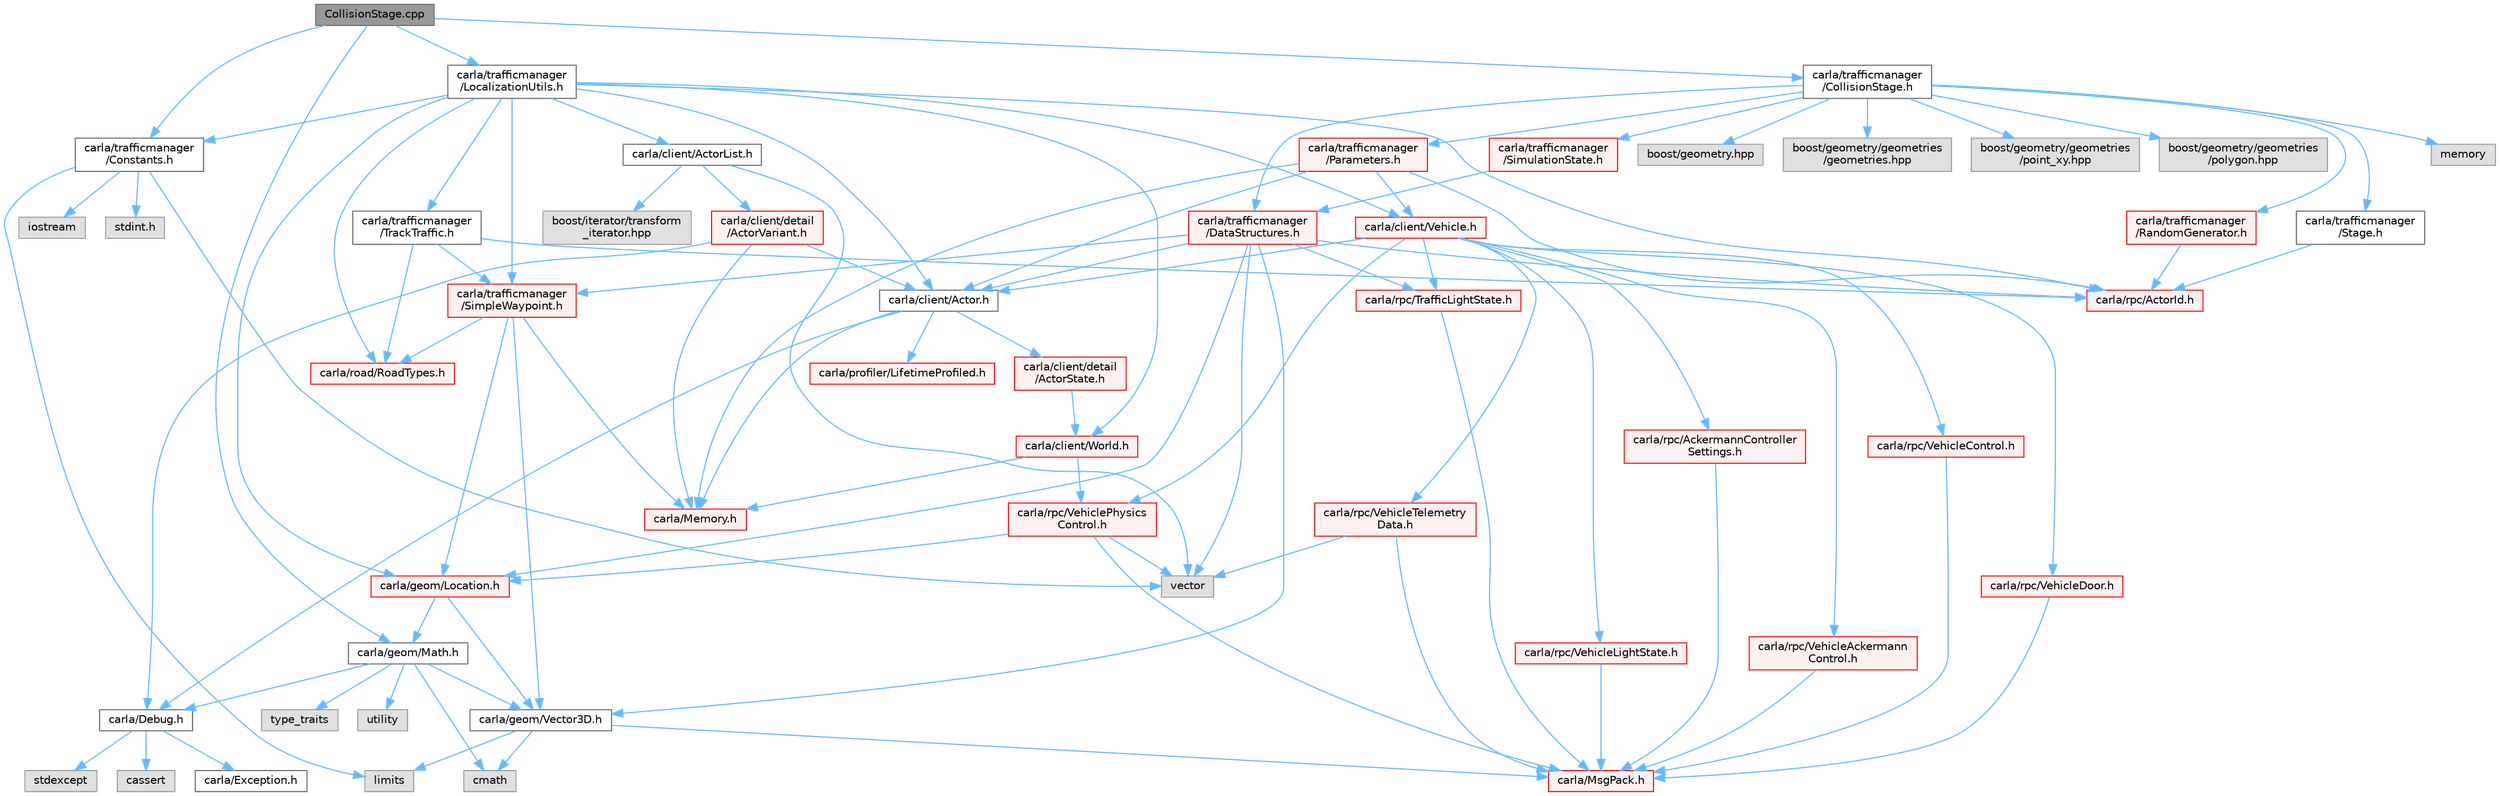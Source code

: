 digraph "CollisionStage.cpp"
{
 // INTERACTIVE_SVG=YES
 // LATEX_PDF_SIZE
  bgcolor="transparent";
  edge [fontname=Helvetica,fontsize=10,labelfontname=Helvetica,labelfontsize=10];
  node [fontname=Helvetica,fontsize=10,shape=box,height=0.2,width=0.4];
  Node1 [id="Node000001",label="CollisionStage.cpp",height=0.2,width=0.4,color="gray40", fillcolor="grey60", style="filled", fontcolor="black",tooltip=" "];
  Node1 -> Node2 [id="edge1_Node000001_Node000002",color="steelblue1",style="solid",tooltip=" "];
  Node2 [id="Node000002",label="carla/geom/Math.h",height=0.2,width=0.4,color="grey40", fillcolor="white", style="filled",URL="$db/d8a/Math_8h.html",tooltip=" "];
  Node2 -> Node3 [id="edge2_Node000002_Node000003",color="steelblue1",style="solid",tooltip=" "];
  Node3 [id="Node000003",label="carla/Debug.h",height=0.2,width=0.4,color="grey40", fillcolor="white", style="filled",URL="$d4/deb/Debug_8h.html",tooltip=" "];
  Node3 -> Node4 [id="edge3_Node000003_Node000004",color="steelblue1",style="solid",tooltip=" "];
  Node4 [id="Node000004",label="carla/Exception.h",height=0.2,width=0.4,color="grey40", fillcolor="white", style="filled",URL="$d8/d8a/Exception_8h.html",tooltip=" "];
  Node3 -> Node5 [id="edge4_Node000003_Node000005",color="steelblue1",style="solid",tooltip=" "];
  Node5 [id="Node000005",label="stdexcept",height=0.2,width=0.4,color="grey60", fillcolor="#E0E0E0", style="filled",tooltip=" "];
  Node3 -> Node6 [id="edge5_Node000003_Node000006",color="steelblue1",style="solid",tooltip=" "];
  Node6 [id="Node000006",label="cassert",height=0.2,width=0.4,color="grey60", fillcolor="#E0E0E0", style="filled",tooltip=" "];
  Node2 -> Node7 [id="edge6_Node000002_Node000007",color="steelblue1",style="solid",tooltip=" "];
  Node7 [id="Node000007",label="carla/geom/Vector3D.h",height=0.2,width=0.4,color="grey40", fillcolor="white", style="filled",URL="$de/d70/geom_2Vector3D_8h.html",tooltip=" "];
  Node7 -> Node8 [id="edge7_Node000007_Node000008",color="steelblue1",style="solid",tooltip=" "];
  Node8 [id="Node000008",label="carla/MsgPack.h",height=0.2,width=0.4,color="red", fillcolor="#FFF0F0", style="filled",URL="$d9/d6f/MsgPack_8h.html",tooltip=" "];
  Node7 -> Node19 [id="edge8_Node000007_Node000019",color="steelblue1",style="solid",tooltip=" "];
  Node19 [id="Node000019",label="cmath",height=0.2,width=0.4,color="grey60", fillcolor="#E0E0E0", style="filled",tooltip=" "];
  Node7 -> Node15 [id="edge9_Node000007_Node000015",color="steelblue1",style="solid",tooltip=" "];
  Node15 [id="Node000015",label="limits",height=0.2,width=0.4,color="grey60", fillcolor="#E0E0E0", style="filled",tooltip=" "];
  Node2 -> Node19 [id="edge10_Node000002_Node000019",color="steelblue1",style="solid",tooltip=" "];
  Node2 -> Node17 [id="edge11_Node000002_Node000017",color="steelblue1",style="solid",tooltip=" "];
  Node17 [id="Node000017",label="type_traits",height=0.2,width=0.4,color="grey60", fillcolor="#E0E0E0", style="filled",tooltip=" "];
  Node2 -> Node20 [id="edge12_Node000002_Node000020",color="steelblue1",style="solid",tooltip=" "];
  Node20 [id="Node000020",label="utility",height=0.2,width=0.4,color="grey60", fillcolor="#E0E0E0", style="filled",tooltip=" "];
  Node1 -> Node21 [id="edge13_Node000001_Node000021",color="steelblue1",style="solid",tooltip=" "];
  Node21 [id="Node000021",label="carla/trafficmanager\l/Constants.h",height=0.2,width=0.4,color="grey40", fillcolor="white", style="filled",URL="$d1/d45/Constants_8h.html",tooltip=" "];
  Node21 -> Node15 [id="edge14_Node000021_Node000015",color="steelblue1",style="solid",tooltip=" "];
  Node21 -> Node22 [id="edge15_Node000021_Node000022",color="steelblue1",style="solid",tooltip=" "];
  Node22 [id="Node000022",label="stdint.h",height=0.2,width=0.4,color="grey60", fillcolor="#E0E0E0", style="filled",tooltip=" "];
  Node21 -> Node12 [id="edge16_Node000021_Node000012",color="steelblue1",style="solid",tooltip=" "];
  Node12 [id="Node000012",label="iostream",height=0.2,width=0.4,color="grey60", fillcolor="#E0E0E0", style="filled",tooltip=" "];
  Node21 -> Node23 [id="edge17_Node000021_Node000023",color="steelblue1",style="solid",tooltip=" "];
  Node23 [id="Node000023",label="vector",height=0.2,width=0.4,color="grey60", fillcolor="#E0E0E0", style="filled",tooltip=" "];
  Node1 -> Node24 [id="edge18_Node000001_Node000024",color="steelblue1",style="solid",tooltip=" "];
  Node24 [id="Node000024",label="carla/trafficmanager\l/LocalizationUtils.h",height=0.2,width=0.4,color="grey40", fillcolor="white", style="filled",URL="$d2/d84/LocalizationUtils_8h.html",tooltip=" "];
  Node24 -> Node25 [id="edge19_Node000024_Node000025",color="steelblue1",style="solid",tooltip=" "];
  Node25 [id="Node000025",label="carla/client/Actor.h",height=0.2,width=0.4,color="grey40", fillcolor="white", style="filled",URL="$da/d48/client_2Actor_8h.html",tooltip=" "];
  Node25 -> Node3 [id="edge20_Node000025_Node000003",color="steelblue1",style="solid",tooltip=" "];
  Node25 -> Node26 [id="edge21_Node000025_Node000026",color="steelblue1",style="solid",tooltip=" "];
  Node26 [id="Node000026",label="carla/Memory.h",height=0.2,width=0.4,color="red", fillcolor="#FFF0F0", style="filled",URL="$de/d5c/Memory_8h.html",tooltip=" "];
  Node25 -> Node31 [id="edge22_Node000025_Node000031",color="steelblue1",style="solid",tooltip=" "];
  Node31 [id="Node000031",label="carla/client/detail\l/ActorState.h",height=0.2,width=0.4,color="red", fillcolor="#FFF0F0", style="filled",URL="$d4/d22/client_2detail_2ActorState_8h.html",tooltip=" "];
  Node31 -> Node33 [id="edge23_Node000031_Node000033",color="steelblue1",style="solid",tooltip=" "];
  Node33 [id="Node000033",label="carla/client/World.h",height=0.2,width=0.4,color="red", fillcolor="#FFF0F0", style="filled",URL="$dd/d5b/World_8h.html",tooltip=" "];
  Node33 -> Node26 [id="edge24_Node000033_Node000026",color="steelblue1",style="solid",tooltip=" "];
  Node33 -> Node158 [id="edge25_Node000033_Node000158",color="steelblue1",style="solid",tooltip=" "];
  Node158 [id="Node000158",label="carla/rpc/VehiclePhysics\lControl.h",height=0.2,width=0.4,color="red", fillcolor="#FFF0F0", style="filled",URL="$d1/d8e/LibCarla_2source_2carla_2rpc_2VehiclePhysicsControl_8h.html",tooltip=" "];
  Node158 -> Node8 [id="edge26_Node000158_Node000008",color="steelblue1",style="solid",tooltip=" "];
  Node158 -> Node42 [id="edge27_Node000158_Node000042",color="steelblue1",style="solid",tooltip=" "];
  Node42 [id="Node000042",label="carla/geom/Location.h",height=0.2,width=0.4,color="red", fillcolor="#FFF0F0", style="filled",URL="$d9/d8b/geom_2Location_8h.html",tooltip=" "];
  Node42 -> Node7 [id="edge28_Node000042_Node000007",color="steelblue1",style="solid",tooltip=" "];
  Node42 -> Node2 [id="edge29_Node000042_Node000002",color="steelblue1",style="solid",tooltip=" "];
  Node158 -> Node23 [id="edge30_Node000158_Node000023",color="steelblue1",style="solid",tooltip=" "];
  Node25 -> Node176 [id="edge31_Node000025_Node000176",color="steelblue1",style="solid",tooltip=" "];
  Node176 [id="Node000176",label="carla/profiler/LifetimeProfiled.h",height=0.2,width=0.4,color="red", fillcolor="#FFF0F0", style="filled",URL="$d9/dc4/LifetimeProfiled_8h.html",tooltip=" "];
  Node24 -> Node177 [id="edge32_Node000024_Node000177",color="steelblue1",style="solid",tooltip=" "];
  Node177 [id="Node000177",label="carla/client/ActorList.h",height=0.2,width=0.4,color="grey40", fillcolor="white", style="filled",URL="$db/de8/ActorList_8h.html",tooltip=" "];
  Node177 -> Node178 [id="edge33_Node000177_Node000178",color="steelblue1",style="solid",tooltip=" "];
  Node178 [id="Node000178",label="carla/client/detail\l/ActorVariant.h",height=0.2,width=0.4,color="red", fillcolor="#FFF0F0", style="filled",URL="$d9/d0d/ActorVariant_8h.html",tooltip=" "];
  Node178 -> Node3 [id="edge34_Node000178_Node000003",color="steelblue1",style="solid",tooltip=" "];
  Node178 -> Node26 [id="edge35_Node000178_Node000026",color="steelblue1",style="solid",tooltip=" "];
  Node178 -> Node25 [id="edge36_Node000178_Node000025",color="steelblue1",style="solid",tooltip=" "];
  Node177 -> Node115 [id="edge37_Node000177_Node000115",color="steelblue1",style="solid",tooltip=" "];
  Node115 [id="Node000115",label="boost/iterator/transform\l_iterator.hpp",height=0.2,width=0.4,color="grey60", fillcolor="#E0E0E0", style="filled",tooltip=" "];
  Node177 -> Node23 [id="edge38_Node000177_Node000023",color="steelblue1",style="solid",tooltip=" "];
  Node24 -> Node179 [id="edge39_Node000024_Node000179",color="steelblue1",style="solid",tooltip=" "];
  Node179 [id="Node000179",label="carla/client/Vehicle.h",height=0.2,width=0.4,color="red", fillcolor="#FFF0F0", style="filled",URL="$d9/d18/Vehicle_8h.html",tooltip=" "];
  Node179 -> Node25 [id="edge40_Node000179_Node000025",color="steelblue1",style="solid",tooltip=" "];
  Node179 -> Node180 [id="edge41_Node000179_Node000180",color="steelblue1",style="solid",tooltip=" "];
  Node180 [id="Node000180",label="carla/rpc/AckermannController\lSettings.h",height=0.2,width=0.4,color="red", fillcolor="#FFF0F0", style="filled",URL="$d0/d10/LibCarla_2source_2carla_2rpc_2AckermannControllerSettings_8h.html",tooltip=" "];
  Node180 -> Node8 [id="edge42_Node000180_Node000008",color="steelblue1",style="solid",tooltip=" "];
  Node179 -> Node106 [id="edge43_Node000179_Node000106",color="steelblue1",style="solid",tooltip=" "];
  Node106 [id="Node000106",label="carla/rpc/TrafficLightState.h",height=0.2,width=0.4,color="red", fillcolor="#FFF0F0", style="filled",URL="$d1/d16/LibCarla_2source_2carla_2rpc_2TrafficLightState_8h.html",tooltip=" "];
  Node106 -> Node8 [id="edge44_Node000106_Node000008",color="steelblue1",style="solid",tooltip=" "];
  Node179 -> Node183 [id="edge45_Node000179_Node000183",color="steelblue1",style="solid",tooltip=" "];
  Node183 [id="Node000183",label="carla/rpc/VehicleAckermann\lControl.h",height=0.2,width=0.4,color="red", fillcolor="#FFF0F0", style="filled",URL="$dc/def/LibCarla_2source_2carla_2rpc_2VehicleAckermannControl_8h.html",tooltip=" "];
  Node183 -> Node8 [id="edge46_Node000183_Node000008",color="steelblue1",style="solid",tooltip=" "];
  Node179 -> Node107 [id="edge47_Node000179_Node000107",color="steelblue1",style="solid",tooltip=" "];
  Node107 [id="Node000107",label="carla/rpc/VehicleControl.h",height=0.2,width=0.4,color="red", fillcolor="#FFF0F0", style="filled",URL="$dd/d28/LibCarla_2source_2carla_2rpc_2VehicleControl_8h.html",tooltip=" "];
  Node107 -> Node8 [id="edge48_Node000107_Node000008",color="steelblue1",style="solid",tooltip=" "];
  Node179 -> Node186 [id="edge49_Node000179_Node000186",color="steelblue1",style="solid",tooltip=" "];
  Node186 [id="Node000186",label="carla/rpc/VehicleDoor.h",height=0.2,width=0.4,color="red", fillcolor="#FFF0F0", style="filled",URL="$da/dc3/VehicleDoor_8h.html",tooltip=" "];
  Node186 -> Node8 [id="edge50_Node000186_Node000008",color="steelblue1",style="solid",tooltip=" "];
  Node179 -> Node169 [id="edge51_Node000179_Node000169",color="steelblue1",style="solid",tooltip=" "];
  Node169 [id="Node000169",label="carla/rpc/VehicleLightState.h",height=0.2,width=0.4,color="red", fillcolor="#FFF0F0", style="filled",URL="$d8/d64/LibCarla_2source_2carla_2rpc_2VehicleLightState_8h.html",tooltip=" "];
  Node169 -> Node8 [id="edge52_Node000169_Node000008",color="steelblue1",style="solid",tooltip=" "];
  Node179 -> Node158 [id="edge53_Node000179_Node000158",color="steelblue1",style="solid",tooltip=" "];
  Node179 -> Node187 [id="edge54_Node000179_Node000187",color="steelblue1",style="solid",tooltip=" "];
  Node187 [id="Node000187",label="carla/rpc/VehicleTelemetry\lData.h",height=0.2,width=0.4,color="red", fillcolor="#FFF0F0", style="filled",URL="$d3/d90/LibCarla_2source_2carla_2rpc_2VehicleTelemetryData_8h.html",tooltip=" "];
  Node187 -> Node8 [id="edge55_Node000187_Node000008",color="steelblue1",style="solid",tooltip=" "];
  Node187 -> Node23 [id="edge56_Node000187_Node000023",color="steelblue1",style="solid",tooltip=" "];
  Node24 -> Node33 [id="edge57_Node000024_Node000033",color="steelblue1",style="solid",tooltip=" "];
  Node24 -> Node42 [id="edge58_Node000024_Node000042",color="steelblue1",style="solid",tooltip=" "];
  Node24 -> Node71 [id="edge59_Node000024_Node000071",color="steelblue1",style="solid",tooltip=" "];
  Node71 [id="Node000071",label="carla/road/RoadTypes.h",height=0.2,width=0.4,color="red", fillcolor="#FFF0F0", style="filled",URL="$d6/dbb/RoadTypes_8h.html",tooltip=" "];
  Node24 -> Node102 [id="edge60_Node000024_Node000102",color="steelblue1",style="solid",tooltip=" "];
  Node102 [id="Node000102",label="carla/rpc/ActorId.h",height=0.2,width=0.4,color="red", fillcolor="#FFF0F0", style="filled",URL="$d3/d89/ActorId_8h.html",tooltip=" "];
  Node24 -> Node21 [id="edge61_Node000024_Node000021",color="steelblue1",style="solid",tooltip=" "];
  Node24 -> Node192 [id="edge62_Node000024_Node000192",color="steelblue1",style="solid",tooltip=" "];
  Node192 [id="Node000192",label="carla/trafficmanager\l/SimpleWaypoint.h",height=0.2,width=0.4,color="red", fillcolor="#FFF0F0", style="filled",URL="$d7/dd3/SimpleWaypoint_8h.html",tooltip=" "];
  Node192 -> Node42 [id="edge63_Node000192_Node000042",color="steelblue1",style="solid",tooltip=" "];
  Node192 -> Node7 [id="edge64_Node000192_Node000007",color="steelblue1",style="solid",tooltip=" "];
  Node192 -> Node26 [id="edge65_Node000192_Node000026",color="steelblue1",style="solid",tooltip=" "];
  Node192 -> Node71 [id="edge66_Node000192_Node000071",color="steelblue1",style="solid",tooltip=" "];
  Node24 -> Node194 [id="edge67_Node000024_Node000194",color="steelblue1",style="solid",tooltip=" "];
  Node194 [id="Node000194",label="carla/trafficmanager\l/TrackTraffic.h",height=0.2,width=0.4,color="grey40", fillcolor="white", style="filled",URL="$db/d67/TrackTraffic_8h.html",tooltip=" "];
  Node194 -> Node71 [id="edge68_Node000194_Node000071",color="steelblue1",style="solid",tooltip=" "];
  Node194 -> Node102 [id="edge69_Node000194_Node000102",color="steelblue1",style="solid",tooltip=" "];
  Node194 -> Node192 [id="edge70_Node000194_Node000192",color="steelblue1",style="solid",tooltip=" "];
  Node1 -> Node195 [id="edge71_Node000001_Node000195",color="steelblue1",style="solid",tooltip=" "];
  Node195 [id="Node000195",label="carla/trafficmanager\l/CollisionStage.h",height=0.2,width=0.4,color="grey40", fillcolor="white", style="filled",URL="$da/d67/CollisionStage_8h.html",tooltip=" "];
  Node195 -> Node16 [id="edge72_Node000195_Node000016",color="steelblue1",style="solid",tooltip=" "];
  Node16 [id="Node000016",label="memory",height=0.2,width=0.4,color="grey60", fillcolor="#E0E0E0", style="filled",tooltip=" "];
  Node195 -> Node196 [id="edge73_Node000195_Node000196",color="steelblue1",style="solid",tooltip=" "];
  Node196 [id="Node000196",label="boost/geometry.hpp",height=0.2,width=0.4,color="grey60", fillcolor="#E0E0E0", style="filled",tooltip=" "];
  Node195 -> Node197 [id="edge74_Node000195_Node000197",color="steelblue1",style="solid",tooltip=" "];
  Node197 [id="Node000197",label="boost/geometry/geometries\l/geometries.hpp",height=0.2,width=0.4,color="grey60", fillcolor="#E0E0E0", style="filled",tooltip=" "];
  Node195 -> Node198 [id="edge75_Node000195_Node000198",color="steelblue1",style="solid",tooltip=" "];
  Node198 [id="Node000198",label="boost/geometry/geometries\l/point_xy.hpp",height=0.2,width=0.4,color="grey60", fillcolor="#E0E0E0", style="filled",tooltip=" "];
  Node195 -> Node199 [id="edge76_Node000195_Node000199",color="steelblue1",style="solid",tooltip=" "];
  Node199 [id="Node000199",label="boost/geometry/geometries\l/polygon.hpp",height=0.2,width=0.4,color="grey60", fillcolor="#E0E0E0", style="filled",tooltip=" "];
  Node195 -> Node200 [id="edge77_Node000195_Node000200",color="steelblue1",style="solid",tooltip=" "];
  Node200 [id="Node000200",label="carla/trafficmanager\l/DataStructures.h",height=0.2,width=0.4,color="red", fillcolor="#FFF0F0", style="filled",URL="$d0/d49/DataStructures_8h.html",tooltip=" "];
  Node200 -> Node23 [id="edge78_Node000200_Node000023",color="steelblue1",style="solid",tooltip=" "];
  Node200 -> Node25 [id="edge79_Node000200_Node000025",color="steelblue1",style="solid",tooltip=" "];
  Node200 -> Node42 [id="edge80_Node000200_Node000042",color="steelblue1",style="solid",tooltip=" "];
  Node200 -> Node7 [id="edge81_Node000200_Node000007",color="steelblue1",style="solid",tooltip=" "];
  Node200 -> Node102 [id="edge82_Node000200_Node000102",color="steelblue1",style="solid",tooltip=" "];
  Node200 -> Node106 [id="edge83_Node000200_Node000106",color="steelblue1",style="solid",tooltip=" "];
  Node200 -> Node192 [id="edge84_Node000200_Node000192",color="steelblue1",style="solid",tooltip=" "];
  Node195 -> Node203 [id="edge85_Node000195_Node000203",color="steelblue1",style="solid",tooltip=" "];
  Node203 [id="Node000203",label="carla/trafficmanager\l/Parameters.h",height=0.2,width=0.4,color="red", fillcolor="#FFF0F0", style="filled",URL="$d9/dd7/Parameters_8h.html",tooltip=" "];
  Node203 -> Node25 [id="edge86_Node000203_Node000025",color="steelblue1",style="solid",tooltip=" "];
  Node203 -> Node179 [id="edge87_Node000203_Node000179",color="steelblue1",style="solid",tooltip=" "];
  Node203 -> Node26 [id="edge88_Node000203_Node000026",color="steelblue1",style="solid",tooltip=" "];
  Node203 -> Node102 [id="edge89_Node000203_Node000102",color="steelblue1",style="solid",tooltip=" "];
  Node195 -> Node207 [id="edge90_Node000195_Node000207",color="steelblue1",style="solid",tooltip=" "];
  Node207 [id="Node000207",label="carla/trafficmanager\l/RandomGenerator.h",height=0.2,width=0.4,color="red", fillcolor="#FFF0F0", style="filled",URL="$db/d7f/RandomGenerator_8h.html",tooltip=" "];
  Node207 -> Node102 [id="edge91_Node000207_Node000102",color="steelblue1",style="solid",tooltip=" "];
  Node195 -> Node208 [id="edge92_Node000195_Node000208",color="steelblue1",style="solid",tooltip=" "];
  Node208 [id="Node000208",label="carla/trafficmanager\l/SimulationState.h",height=0.2,width=0.4,color="red", fillcolor="#FFF0F0", style="filled",URL="$d5/d3b/SimulationState_8h.html",tooltip=" "];
  Node208 -> Node200 [id="edge93_Node000208_Node000200",color="steelblue1",style="solid",tooltip=" "];
  Node195 -> Node209 [id="edge94_Node000195_Node000209",color="steelblue1",style="solid",tooltip=" "];
  Node209 [id="Node000209",label="carla/trafficmanager\l/Stage.h",height=0.2,width=0.4,color="grey40", fillcolor="white", style="filled",URL="$dd/dc3/Stage_8h.html",tooltip=" "];
  Node209 -> Node102 [id="edge95_Node000209_Node000102",color="steelblue1",style="solid",tooltip=" "];
}
